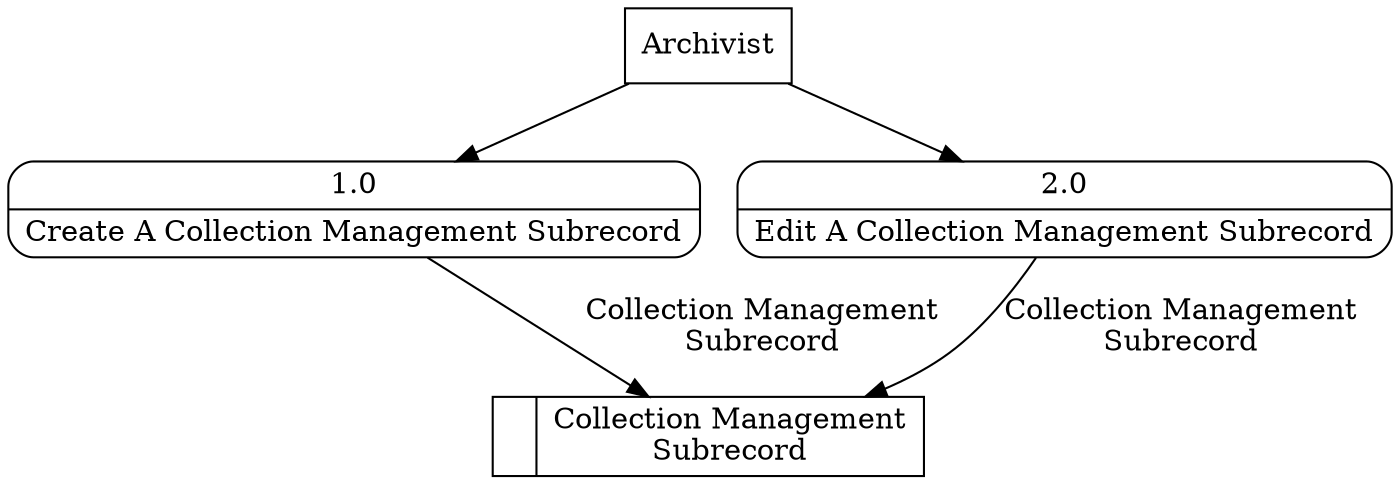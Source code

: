 digraph dfd2{ 
node[shape=record]
200 [label="<f0>  |<f1> Collection Management\nSubrecord " ];
201 [label="Archivist" shape=box];
202 [label="{<f0> 1.0|<f1> Create A Collection Management Subrecord }" shape=Mrecord];
203 [label="{<f0> 2.0|<f1> Edit A Collection Management Subrecord }" shape=Mrecord];
201 -> 202
201 -> 203
202 -> 200 [label="Collection Management\nSubrecord"]
203 -> 200 [label="Collection Management\nSubrecord"]
}